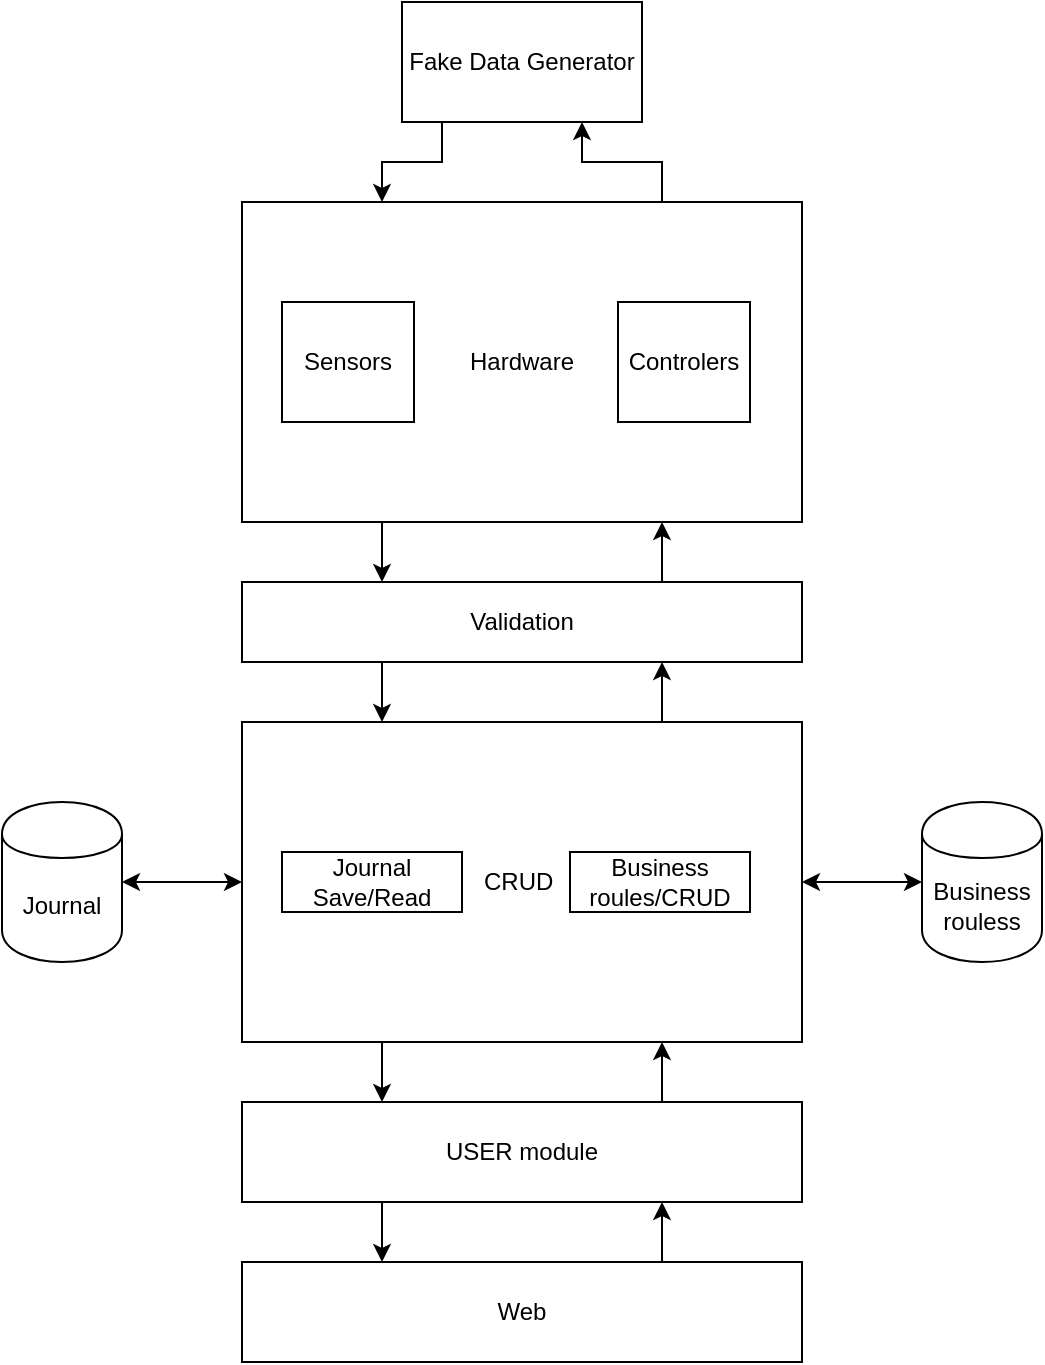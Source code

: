 <mxfile version="12.9.9" type="google"><diagram id="SA0mcv8Bw-WpalTavGay" name="Page-1"><mxGraphModel dx="868" dy="1619" grid="1" gridSize="10" guides="1" tooltips="1" connect="1" arrows="1" fold="1" page="1" pageScale="1" pageWidth="827" pageHeight="1169" math="0" shadow="0"><root><mxCell id="0"/><mxCell id="1" parent="0"/><mxCell id="C_6RPfya4ZXfuPhBtS6T-18" style="edgeStyle=orthogonalEdgeStyle;rounded=0;orthogonalLoop=1;jettySize=auto;html=1;entryX=0.75;entryY=1;entryDx=0;entryDy=0;" edge="1" parent="1" source="C_6RPfya4ZXfuPhBtS6T-2" target="C_6RPfya4ZXfuPhBtS6T-1"><mxGeometry relative="1" as="geometry"><Array as="points"><mxPoint x="490" y="-420"/><mxPoint x="450" y="-420"/></Array></mxGeometry></mxCell><mxCell id="C_6RPfya4ZXfuPhBtS6T-19" style="edgeStyle=orthogonalEdgeStyle;rounded=0;orthogonalLoop=1;jettySize=auto;html=1;entryX=0.25;entryY=0;entryDx=0;entryDy=0;exitX=0.25;exitY=1;exitDx=0;exitDy=0;" edge="1" parent="1" source="C_6RPfya4ZXfuPhBtS6T-2" target="C_6RPfya4ZXfuPhBtS6T-10"><mxGeometry relative="1" as="geometry"/></mxCell><mxCell id="C_6RPfya4ZXfuPhBtS6T-2" value="Hardware" style="rounded=0;whiteSpace=wrap;html=1;" vertex="1" parent="1"><mxGeometry x="280" y="-400" width="280" height="160" as="geometry"/></mxCell><mxCell id="C_6RPfya4ZXfuPhBtS6T-17" style="edgeStyle=orthogonalEdgeStyle;rounded=0;orthogonalLoop=1;jettySize=auto;html=1;entryX=0.25;entryY=0;entryDx=0;entryDy=0;" edge="1" parent="1" source="C_6RPfya4ZXfuPhBtS6T-1" target="C_6RPfya4ZXfuPhBtS6T-2"><mxGeometry relative="1" as="geometry"><Array as="points"><mxPoint x="380" y="-420"/><mxPoint x="350" y="-420"/></Array></mxGeometry></mxCell><mxCell id="C_6RPfya4ZXfuPhBtS6T-1" value="Fake Data Generator" style="rounded=0;whiteSpace=wrap;html=1;" vertex="1" parent="1"><mxGeometry x="360" y="-500" width="120" height="60" as="geometry"/></mxCell><mxCell id="C_6RPfya4ZXfuPhBtS6T-3" value="Sensors" style="rounded=0;whiteSpace=wrap;html=1;" vertex="1" parent="1"><mxGeometry x="300" y="-350" width="66" height="60" as="geometry"/></mxCell><mxCell id="C_6RPfya4ZXfuPhBtS6T-4" value="Controlers" style="rounded=0;whiteSpace=wrap;html=1;" vertex="1" parent="1"><mxGeometry x="468" y="-350" width="66" height="60" as="geometry"/></mxCell><mxCell id="C_6RPfya4ZXfuPhBtS6T-20" style="edgeStyle=orthogonalEdgeStyle;rounded=0;orthogonalLoop=1;jettySize=auto;html=1;entryX=0.75;entryY=1;entryDx=0;entryDy=0;" edge="1" parent="1" source="C_6RPfya4ZXfuPhBtS6T-10" target="C_6RPfya4ZXfuPhBtS6T-2"><mxGeometry relative="1" as="geometry"><Array as="points"><mxPoint x="490" y="-220"/><mxPoint x="490" y="-220"/></Array></mxGeometry></mxCell><mxCell id="C_6RPfya4ZXfuPhBtS6T-21" value="" style="edgeStyle=orthogonalEdgeStyle;rounded=0;orthogonalLoop=1;jettySize=auto;html=1;" edge="1" parent="1" source="C_6RPfya4ZXfuPhBtS6T-10" target="C_6RPfya4ZXfuPhBtS6T-11"><mxGeometry relative="1" as="geometry"><Array as="points"><mxPoint x="350" y="-150"/><mxPoint x="350" y="-150"/></Array></mxGeometry></mxCell><mxCell id="C_6RPfya4ZXfuPhBtS6T-10" value="Validation" style="rounded=0;whiteSpace=wrap;html=1;" vertex="1" parent="1"><mxGeometry x="280" y="-210" width="280" height="40" as="geometry"/></mxCell><mxCell id="C_6RPfya4ZXfuPhBtS6T-25" style="edgeStyle=orthogonalEdgeStyle;rounded=0;orthogonalLoop=1;jettySize=auto;html=1;entryX=0.75;entryY=1;entryDx=0;entryDy=0;" edge="1" parent="1" source="C_6RPfya4ZXfuPhBtS6T-11" target="C_6RPfya4ZXfuPhBtS6T-10"><mxGeometry relative="1" as="geometry"><Array as="points"><mxPoint x="490" y="-150"/><mxPoint x="490" y="-150"/></Array></mxGeometry></mxCell><mxCell id="C_6RPfya4ZXfuPhBtS6T-32" style="edgeStyle=orthogonalEdgeStyle;rounded=0;orthogonalLoop=1;jettySize=auto;html=1;entryX=0.25;entryY=0;entryDx=0;entryDy=0;exitX=0.25;exitY=1;exitDx=0;exitDy=0;" edge="1" parent="1" source="C_6RPfya4ZXfuPhBtS6T-11" target="C_6RPfya4ZXfuPhBtS6T-31"><mxGeometry relative="1" as="geometry"/></mxCell><mxCell id="C_6RPfya4ZXfuPhBtS6T-11" value="CRUD&amp;nbsp;" style="rounded=0;whiteSpace=wrap;html=1;" vertex="1" parent="1"><mxGeometry x="280" y="-140" width="280" height="160" as="geometry"/></mxCell><mxCell id="C_6RPfya4ZXfuPhBtS6T-26" value="Journal Save/Read" style="rounded=0;whiteSpace=wrap;html=1;" vertex="1" parent="1"><mxGeometry x="300" y="-75" width="90" height="30" as="geometry"/></mxCell><mxCell id="C_6RPfya4ZXfuPhBtS6T-27" value="Business roules/CRUD" style="rounded=0;whiteSpace=wrap;html=1;" vertex="1" parent="1"><mxGeometry x="444" y="-75" width="90" height="30" as="geometry"/></mxCell><mxCell id="C_6RPfya4ZXfuPhBtS6T-33" style="edgeStyle=orthogonalEdgeStyle;rounded=0;orthogonalLoop=1;jettySize=auto;html=1;entryX=0.75;entryY=1;entryDx=0;entryDy=0;" edge="1" parent="1" source="C_6RPfya4ZXfuPhBtS6T-31" target="C_6RPfya4ZXfuPhBtS6T-11"><mxGeometry relative="1" as="geometry"><Array as="points"><mxPoint x="490" y="40"/><mxPoint x="490" y="40"/></Array></mxGeometry></mxCell><mxCell id="C_6RPfya4ZXfuPhBtS6T-35" style="edgeStyle=orthogonalEdgeStyle;rounded=0;orthogonalLoop=1;jettySize=auto;html=1;entryX=0.25;entryY=0;entryDx=0;entryDy=0;" edge="1" parent="1" source="C_6RPfya4ZXfuPhBtS6T-31" target="C_6RPfya4ZXfuPhBtS6T-34"><mxGeometry relative="1" as="geometry"><Array as="points"><mxPoint x="350" y="110"/><mxPoint x="350" y="110"/></Array></mxGeometry></mxCell><mxCell id="C_6RPfya4ZXfuPhBtS6T-31" value="USER module" style="rounded=0;whiteSpace=wrap;html=1;" vertex="1" parent="1"><mxGeometry x="280" y="50" width="280" height="50" as="geometry"/></mxCell><mxCell id="C_6RPfya4ZXfuPhBtS6T-36" style="edgeStyle=orthogonalEdgeStyle;rounded=0;orthogonalLoop=1;jettySize=auto;html=1;entryX=0.75;entryY=1;entryDx=0;entryDy=0;" edge="1" parent="1" source="C_6RPfya4ZXfuPhBtS6T-34" target="C_6RPfya4ZXfuPhBtS6T-31"><mxGeometry relative="1" as="geometry"><Array as="points"><mxPoint x="490" y="120"/><mxPoint x="490" y="120"/></Array></mxGeometry></mxCell><mxCell id="C_6RPfya4ZXfuPhBtS6T-34" value="Web" style="rounded=0;whiteSpace=wrap;html=1;" vertex="1" parent="1"><mxGeometry x="280" y="130" width="280" height="50" as="geometry"/></mxCell><mxCell id="C_6RPfya4ZXfuPhBtS6T-38" value="Journal" style="shape=cylinder;whiteSpace=wrap;html=1;boundedLbl=1;backgroundOutline=1;" vertex="1" parent="1"><mxGeometry x="160" y="-100" width="60" height="80" as="geometry"/></mxCell><mxCell id="C_6RPfya4ZXfuPhBtS6T-39" value="Business rouless" style="shape=cylinder;whiteSpace=wrap;html=1;boundedLbl=1;backgroundOutline=1;" vertex="1" parent="1"><mxGeometry x="620" y="-100" width="60" height="80" as="geometry"/></mxCell><mxCell id="C_6RPfya4ZXfuPhBtS6T-41" value="" style="endArrow=classic;startArrow=classic;html=1;exitX=1;exitY=0.5;exitDx=0;exitDy=0;entryX=0;entryY=0.5;entryDx=0;entryDy=0;" edge="1" parent="1" source="C_6RPfya4ZXfuPhBtS6T-38" target="C_6RPfya4ZXfuPhBtS6T-11"><mxGeometry width="50" height="50" relative="1" as="geometry"><mxPoint x="390" y="-20" as="sourcePoint"/><mxPoint x="440" y="-70" as="targetPoint"/><Array as="points"/></mxGeometry></mxCell><mxCell id="C_6RPfya4ZXfuPhBtS6T-42" value="" style="endArrow=classic;startArrow=classic;html=1;exitX=1;exitY=0.5;exitDx=0;exitDy=0;entryX=0;entryY=0.5;entryDx=0;entryDy=0;" edge="1" parent="1" source="C_6RPfya4ZXfuPhBtS6T-11" target="C_6RPfya4ZXfuPhBtS6T-39"><mxGeometry width="50" height="50" relative="1" as="geometry"><mxPoint x="230" y="-50" as="sourcePoint"/><mxPoint x="290" y="-50" as="targetPoint"/><Array as="points"/></mxGeometry></mxCell></root></mxGraphModel></diagram></mxfile>